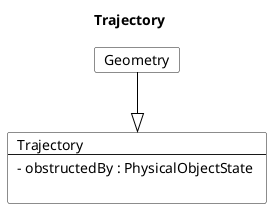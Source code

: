 @startuml
Title Trajectory 

Card Trajectory #fff [
Trajectory
----
- obstructedBy : PhysicalObjectState 

]
Card Geometry #fff [
Geometry
]
Geometry --|> Trajectory  #000 
@enduml